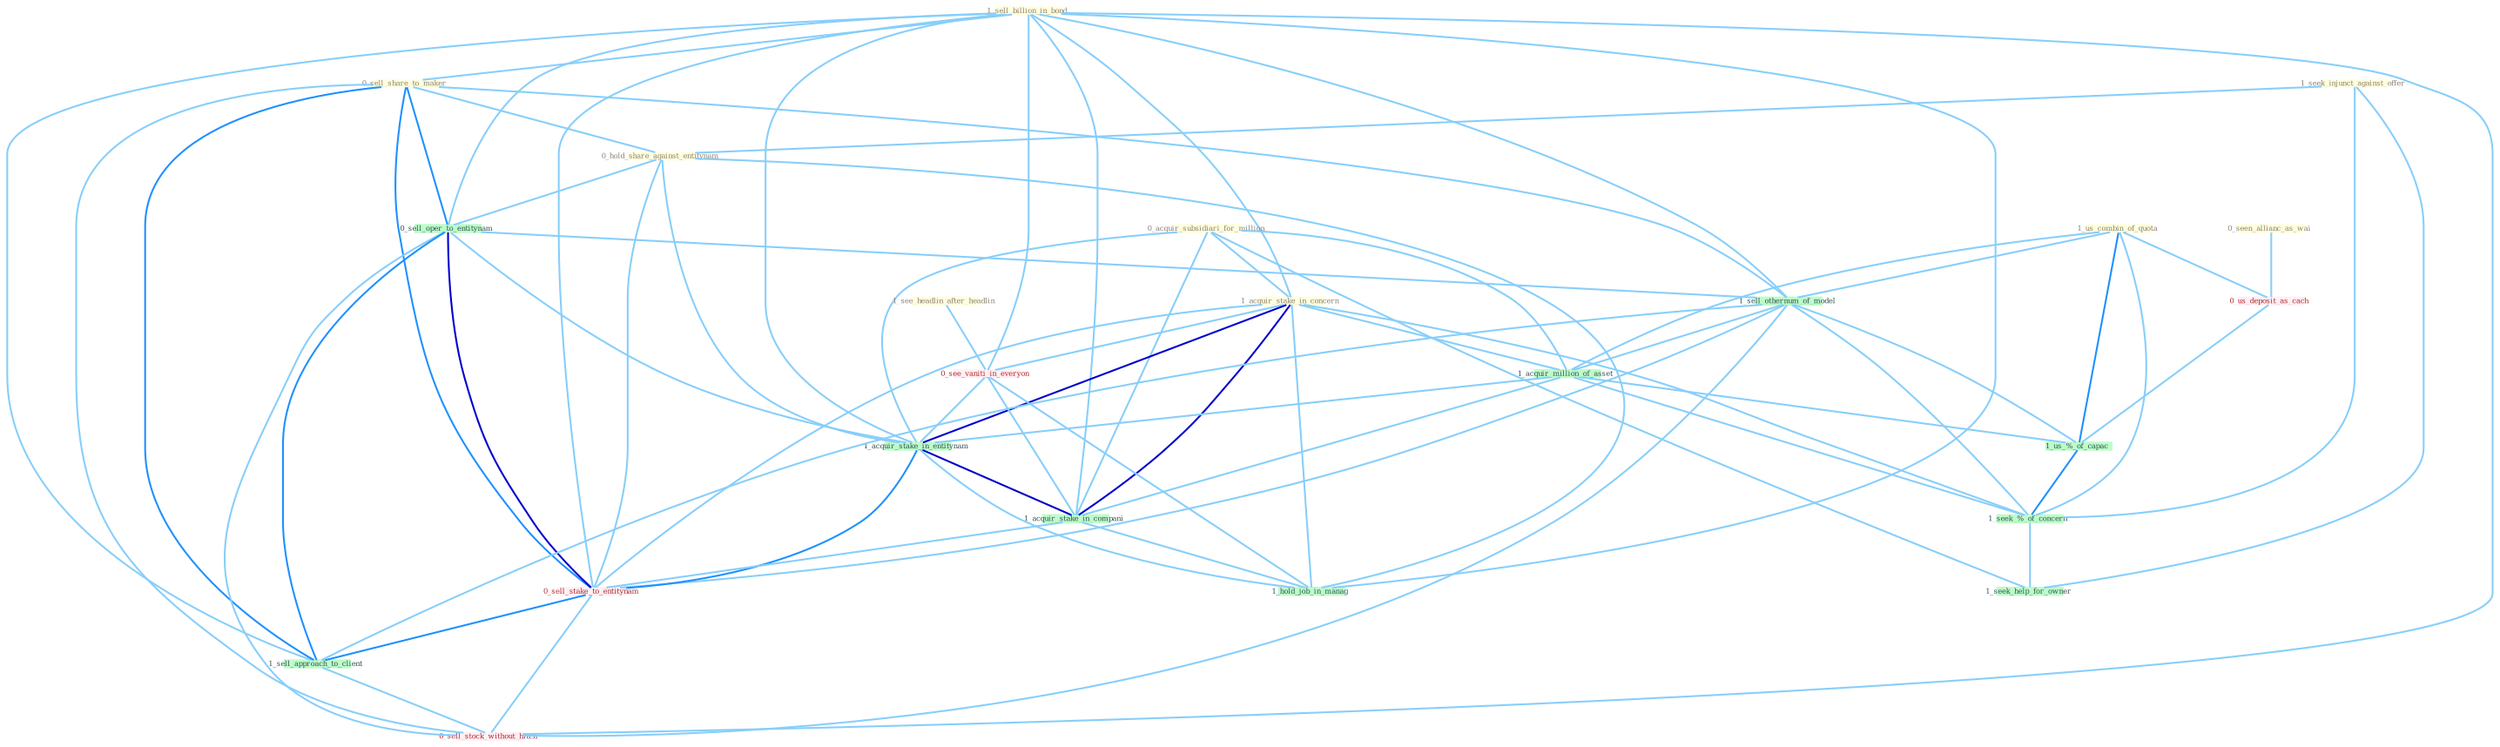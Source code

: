 Graph G{ 
    node
    [shape=polygon,style=filled,width=.5,height=.06,color="#BDFCC9",fixedsize=true,fontsize=4,
    fontcolor="#2f4f4f"];
    {node
    [color="#ffffe0", fontcolor="#8b7d6b"] "1_sell_billion_in_bond " "1_us_combin_of_quota " "0_sell_share_to_maker " "0_acquir_subsidiari_for_million " "1_seek_injunct_against_offer " "0_hold_share_against_entitynam " "1_see_headlin_after_headlin " "1_acquir_stake_in_concern " "0_seen_allianc_as_wai "}
{node [color="#fff0f5", fontcolor="#b22222"] "0_see_vaniti_in_everyon " "0_us_deposit_as_cach " "0_sell_stake_to_entitynam " "0_sell_stock_without_hitch "}
edge [color="#B0E2FF"];

	"1_sell_billion_in_bond " -- "0_sell_share_to_maker " [w="1", color="#87cefa" ];
	"1_sell_billion_in_bond " -- "1_acquir_stake_in_concern " [w="1", color="#87cefa" ];
	"1_sell_billion_in_bond " -- "0_sell_oper_to_entitynam " [w="1", color="#87cefa" ];
	"1_sell_billion_in_bond " -- "1_sell_othernum_of_model " [w="1", color="#87cefa" ];
	"1_sell_billion_in_bond " -- "0_see_vaniti_in_everyon " [w="1", color="#87cefa" ];
	"1_sell_billion_in_bond " -- "1_acquir_stake_in_entitynam " [w="1", color="#87cefa" ];
	"1_sell_billion_in_bond " -- "1_acquir_stake_in_compani " [w="1", color="#87cefa" ];
	"1_sell_billion_in_bond " -- "0_sell_stake_to_entitynam " [w="1", color="#87cefa" ];
	"1_sell_billion_in_bond " -- "1_sell_approach_to_client " [w="1", color="#87cefa" ];
	"1_sell_billion_in_bond " -- "1_hold_job_in_manag " [w="1", color="#87cefa" ];
	"1_sell_billion_in_bond " -- "0_sell_stock_without_hitch " [w="1", color="#87cefa" ];
	"1_us_combin_of_quota " -- "1_sell_othernum_of_model " [w="1", color="#87cefa" ];
	"1_us_combin_of_quota " -- "1_acquir_million_of_asset " [w="1", color="#87cefa" ];
	"1_us_combin_of_quota " -- "0_us_deposit_as_cach " [w="1", color="#87cefa" ];
	"1_us_combin_of_quota " -- "1_us_%_of_capac " [w="2", color="#1e90ff" , len=0.8];
	"1_us_combin_of_quota " -- "1_seek_%_of_concern " [w="1", color="#87cefa" ];
	"0_sell_share_to_maker " -- "0_hold_share_against_entitynam " [w="1", color="#87cefa" ];
	"0_sell_share_to_maker " -- "0_sell_oper_to_entitynam " [w="2", color="#1e90ff" , len=0.8];
	"0_sell_share_to_maker " -- "1_sell_othernum_of_model " [w="1", color="#87cefa" ];
	"0_sell_share_to_maker " -- "0_sell_stake_to_entitynam " [w="2", color="#1e90ff" , len=0.8];
	"0_sell_share_to_maker " -- "1_sell_approach_to_client " [w="2", color="#1e90ff" , len=0.8];
	"0_sell_share_to_maker " -- "0_sell_stock_without_hitch " [w="1", color="#87cefa" ];
	"0_acquir_subsidiari_for_million " -- "1_acquir_stake_in_concern " [w="1", color="#87cefa" ];
	"0_acquir_subsidiari_for_million " -- "1_acquir_million_of_asset " [w="1", color="#87cefa" ];
	"0_acquir_subsidiari_for_million " -- "1_acquir_stake_in_entitynam " [w="1", color="#87cefa" ];
	"0_acquir_subsidiari_for_million " -- "1_acquir_stake_in_compani " [w="1", color="#87cefa" ];
	"0_acquir_subsidiari_for_million " -- "1_seek_help_for_owner " [w="1", color="#87cefa" ];
	"1_seek_injunct_against_offer " -- "0_hold_share_against_entitynam " [w="1", color="#87cefa" ];
	"1_seek_injunct_against_offer " -- "1_seek_%_of_concern " [w="1", color="#87cefa" ];
	"1_seek_injunct_against_offer " -- "1_seek_help_for_owner " [w="1", color="#87cefa" ];
	"0_hold_share_against_entitynam " -- "0_sell_oper_to_entitynam " [w="1", color="#87cefa" ];
	"0_hold_share_against_entitynam " -- "1_acquir_stake_in_entitynam " [w="1", color="#87cefa" ];
	"0_hold_share_against_entitynam " -- "0_sell_stake_to_entitynam " [w="1", color="#87cefa" ];
	"0_hold_share_against_entitynam " -- "1_hold_job_in_manag " [w="1", color="#87cefa" ];
	"1_see_headlin_after_headlin " -- "0_see_vaniti_in_everyon " [w="1", color="#87cefa" ];
	"1_acquir_stake_in_concern " -- "0_see_vaniti_in_everyon " [w="1", color="#87cefa" ];
	"1_acquir_stake_in_concern " -- "1_acquir_million_of_asset " [w="1", color="#87cefa" ];
	"1_acquir_stake_in_concern " -- "1_acquir_stake_in_entitynam " [w="3", color="#0000cd" , len=0.6];
	"1_acquir_stake_in_concern " -- "1_acquir_stake_in_compani " [w="3", color="#0000cd" , len=0.6];
	"1_acquir_stake_in_concern " -- "0_sell_stake_to_entitynam " [w="1", color="#87cefa" ];
	"1_acquir_stake_in_concern " -- "1_hold_job_in_manag " [w="1", color="#87cefa" ];
	"1_acquir_stake_in_concern " -- "1_seek_%_of_concern " [w="1", color="#87cefa" ];
	"0_seen_allianc_as_wai " -- "0_us_deposit_as_cach " [w="1", color="#87cefa" ];
	"0_sell_oper_to_entitynam " -- "1_sell_othernum_of_model " [w="1", color="#87cefa" ];
	"0_sell_oper_to_entitynam " -- "1_acquir_stake_in_entitynam " [w="1", color="#87cefa" ];
	"0_sell_oper_to_entitynam " -- "0_sell_stake_to_entitynam " [w="3", color="#0000cd" , len=0.6];
	"0_sell_oper_to_entitynam " -- "1_sell_approach_to_client " [w="2", color="#1e90ff" , len=0.8];
	"0_sell_oper_to_entitynam " -- "0_sell_stock_without_hitch " [w="1", color="#87cefa" ];
	"1_sell_othernum_of_model " -- "1_acquir_million_of_asset " [w="1", color="#87cefa" ];
	"1_sell_othernum_of_model " -- "0_sell_stake_to_entitynam " [w="1", color="#87cefa" ];
	"1_sell_othernum_of_model " -- "1_us_%_of_capac " [w="1", color="#87cefa" ];
	"1_sell_othernum_of_model " -- "1_sell_approach_to_client " [w="1", color="#87cefa" ];
	"1_sell_othernum_of_model " -- "0_sell_stock_without_hitch " [w="1", color="#87cefa" ];
	"1_sell_othernum_of_model " -- "1_seek_%_of_concern " [w="1", color="#87cefa" ];
	"0_see_vaniti_in_everyon " -- "1_acquir_stake_in_entitynam " [w="1", color="#87cefa" ];
	"0_see_vaniti_in_everyon " -- "1_acquir_stake_in_compani " [w="1", color="#87cefa" ];
	"0_see_vaniti_in_everyon " -- "1_hold_job_in_manag " [w="1", color="#87cefa" ];
	"1_acquir_million_of_asset " -- "1_acquir_stake_in_entitynam " [w="1", color="#87cefa" ];
	"1_acquir_million_of_asset " -- "1_acquir_stake_in_compani " [w="1", color="#87cefa" ];
	"1_acquir_million_of_asset " -- "1_us_%_of_capac " [w="1", color="#87cefa" ];
	"1_acquir_million_of_asset " -- "1_seek_%_of_concern " [w="1", color="#87cefa" ];
	"0_us_deposit_as_cach " -- "1_us_%_of_capac " [w="1", color="#87cefa" ];
	"1_acquir_stake_in_entitynam " -- "1_acquir_stake_in_compani " [w="3", color="#0000cd" , len=0.6];
	"1_acquir_stake_in_entitynam " -- "0_sell_stake_to_entitynam " [w="2", color="#1e90ff" , len=0.8];
	"1_acquir_stake_in_entitynam " -- "1_hold_job_in_manag " [w="1", color="#87cefa" ];
	"1_acquir_stake_in_compani " -- "0_sell_stake_to_entitynam " [w="1", color="#87cefa" ];
	"1_acquir_stake_in_compani " -- "1_hold_job_in_manag " [w="1", color="#87cefa" ];
	"0_sell_stake_to_entitynam " -- "1_sell_approach_to_client " [w="2", color="#1e90ff" , len=0.8];
	"0_sell_stake_to_entitynam " -- "0_sell_stock_without_hitch " [w="1", color="#87cefa" ];
	"1_us_%_of_capac " -- "1_seek_%_of_concern " [w="2", color="#1e90ff" , len=0.8];
	"1_sell_approach_to_client " -- "0_sell_stock_without_hitch " [w="1", color="#87cefa" ];
	"1_seek_%_of_concern " -- "1_seek_help_for_owner " [w="1", color="#87cefa" ];
}